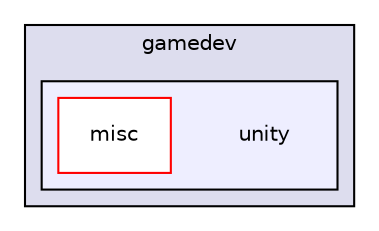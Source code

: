 digraph "F:/gamedev/unity" {
  compound=true
  node [ fontsize="10", fontname="Helvetica"];
  edge [ labelfontsize="10", labelfontname="Helvetica"];
  subgraph clusterdir_8e28107dd19b4c5149b9df6e86f55a24 {
    graph [ bgcolor="#ddddee", pencolor="black", label="gamedev" fontname="Helvetica", fontsize="10", URL="dir_8e28107dd19b4c5149b9df6e86f55a24.html"]
  subgraph clusterdir_c98554579cfdd572022543e0be750ac4 {
    graph [ bgcolor="#eeeeff", pencolor="black", label="" URL="dir_c98554579cfdd572022543e0be750ac4.html"];
    dir_c98554579cfdd572022543e0be750ac4 [shape=plaintext label="unity"];
    dir_96c177d98dc6e9f1d46d4f92637952f0 [shape=box label="misc" color="red" fillcolor="white" style="filled" URL="dir_96c177d98dc6e9f1d46d4f92637952f0.html"];
  }
  }
}
